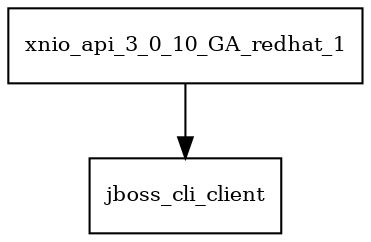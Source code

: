 digraph xnio_api_3_0_10_GA_redhat_1_dependencies {
  node [shape = box, fontsize=10.0];
  xnio_api_3_0_10_GA_redhat_1 -> jboss_cli_client;
}
